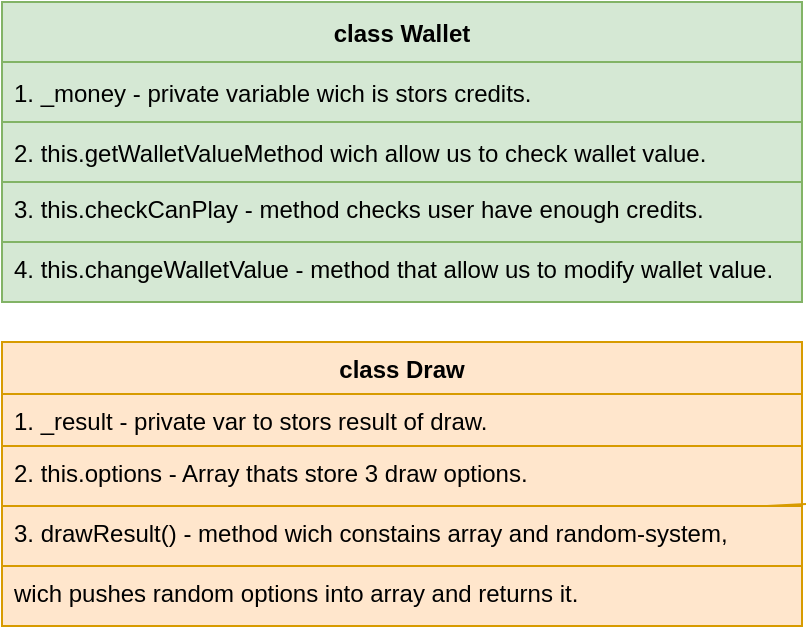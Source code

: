 <mxfile version="20.0.1" type="github">
  <diagram id="C5RBs43oDa-KdzZeNtuy" name="Page-1">
    <mxGraphModel dx="1422" dy="762" grid="1" gridSize="10" guides="1" tooltips="1" connect="1" arrows="1" fold="1" page="1" pageScale="1" pageWidth="827" pageHeight="1169" math="0" shadow="0">
      <root>
        <mxCell id="WIyWlLk6GJQsqaUBKTNV-0" />
        <mxCell id="WIyWlLk6GJQsqaUBKTNV-1" parent="WIyWlLk6GJQsqaUBKTNV-0" />
        <mxCell id="sDLXdUVLIu_r97FrDlhg-0" value="class Wallet" style="swimlane;fontStyle=1;childLayout=stackLayout;horizontal=1;startSize=30;horizontalStack=0;resizeParent=1;resizeParentMax=0;resizeLast=0;collapsible=1;marginBottom=0;fillColor=#d5e8d4;strokeColor=#82b366;" vertex="1" parent="WIyWlLk6GJQsqaUBKTNV-1">
          <mxGeometry x="50" y="50" width="400" height="150" as="geometry" />
        </mxCell>
        <mxCell id="sDLXdUVLIu_r97FrDlhg-1" value="1. _money - private variable wich is stors credits." style="text;align=left;verticalAlign=middle;spacingLeft=4;spacingRight=4;overflow=hidden;points=[[0,0.5],[1,0.5]];portConstraint=eastwest;rotatable=0;fillColor=#d5e8d4;strokeColor=#82b366;" vertex="1" parent="sDLXdUVLIu_r97FrDlhg-0">
          <mxGeometry y="30" width="400" height="30" as="geometry" />
        </mxCell>
        <mxCell id="sDLXdUVLIu_r97FrDlhg-2" value="2. this.getWalletValueMethod wich allow us to check wallet value." style="text;align=left;verticalAlign=middle;spacingLeft=4;spacingRight=4;overflow=hidden;points=[[0,0.5],[1,0.5]];portConstraint=eastwest;rotatable=0;fillColor=#d5e8d4;strokeColor=#82b366;" vertex="1" parent="sDLXdUVLIu_r97FrDlhg-0">
          <mxGeometry y="60" width="400" height="30" as="geometry" />
        </mxCell>
        <mxCell id="sDLXdUVLIu_r97FrDlhg-3" value="3. this.checkCanPlay - method checks user have enough credits." style="text;align=left;verticalAlign=top;spacingLeft=4;spacingRight=4;overflow=hidden;points=[[0,0.5],[1,0.5]];portConstraint=eastwest;rotatable=0;fillColor=#d5e8d4;strokeColor=#82b366;" vertex="1" parent="sDLXdUVLIu_r97FrDlhg-0">
          <mxGeometry y="90" width="400" height="30" as="geometry" />
        </mxCell>
        <mxCell id="sDLXdUVLIu_r97FrDlhg-8" value="4. this.changeWalletValue - method that allow us to modify wallet value." style="text;align=left;verticalAlign=top;spacingLeft=4;spacingRight=4;overflow=hidden;points=[[0,0.5],[1,0.5]];portConstraint=eastwest;rotatable=0;fillColor=#d5e8d4;strokeColor=#82b366;" vertex="1" parent="sDLXdUVLIu_r97FrDlhg-0">
          <mxGeometry y="120" width="400" height="30" as="geometry" />
        </mxCell>
        <mxCell id="sDLXdUVLIu_r97FrDlhg-11" value="class Draw&#xa;" style="swimlane;fontStyle=1;align=center;verticalAlign=top;childLayout=stackLayout;horizontal=1;startSize=26;horizontalStack=0;resizeParent=1;resizeParentMax=0;resizeLast=0;collapsible=1;marginBottom=0;rounded=0;sketch=0;fontSize=12;fillColor=#ffe6cc;strokeColor=#d79b00;" vertex="1" parent="WIyWlLk6GJQsqaUBKTNV-1">
          <mxGeometry x="50" y="220" width="400" height="142" as="geometry" />
        </mxCell>
        <mxCell id="sDLXdUVLIu_r97FrDlhg-12" value="1. _result - private var to stors result of draw." style="text;strokeColor=#d79b00;fillColor=#ffe6cc;align=left;verticalAlign=top;spacingLeft=4;spacingRight=4;overflow=hidden;rotatable=0;points=[[0,0.5],[1,0.5]];portConstraint=eastwest;rounded=0;sketch=0;" vertex="1" parent="sDLXdUVLIu_r97FrDlhg-11">
          <mxGeometry y="26" width="400" height="26" as="geometry" />
        </mxCell>
        <mxCell id="sDLXdUVLIu_r97FrDlhg-14" value="2. this.options - Array thats store 3 draw options." style="text;strokeColor=#d79b00;fillColor=#ffe6cc;align=left;verticalAlign=top;spacingLeft=4;spacingRight=4;overflow=hidden;rotatable=0;points=[[0,0.5],[1,0.5]];portConstraint=eastwest;rounded=0;sketch=0;" vertex="1" parent="sDLXdUVLIu_r97FrDlhg-11">
          <mxGeometry y="52" width="400" height="30" as="geometry" />
        </mxCell>
        <mxCell id="sDLXdUVLIu_r97FrDlhg-19" value="" style="endArrow=none;html=1;rounded=1;sketch=0;fontSize=12;curved=0;entryX=1.005;entryY=-0.033;entryDx=0;entryDy=0;entryPerimeter=0;fillColor=#ffe6cc;strokeColor=#d79b00;" edge="1" parent="sDLXdUVLIu_r97FrDlhg-11" target="sDLXdUVLIu_r97FrDlhg-18">
          <mxGeometry width="50" height="50" relative="1" as="geometry">
            <mxPoint y="90" as="sourcePoint" />
            <mxPoint x="460" y="90" as="targetPoint" />
            <Array as="points">
              <mxPoint x="230" y="90" />
            </Array>
          </mxGeometry>
        </mxCell>
        <mxCell id="sDLXdUVLIu_r97FrDlhg-18" value="3. drawResult() - method wich constains array and random-system, " style="text;strokeColor=#d79b00;fillColor=#ffe6cc;align=left;verticalAlign=top;spacingLeft=4;spacingRight=4;overflow=hidden;rotatable=0;points=[[0,0.5],[1,0.5]];portConstraint=eastwest;rounded=0;sketch=0;" vertex="1" parent="sDLXdUVLIu_r97FrDlhg-11">
          <mxGeometry y="82" width="400" height="30" as="geometry" />
        </mxCell>
        <mxCell id="sDLXdUVLIu_r97FrDlhg-20" value="wich pushes random options into array and returns it." style="text;strokeColor=#d79b00;fillColor=#ffe6cc;align=left;verticalAlign=top;spacingLeft=4;spacingRight=4;overflow=hidden;rotatable=0;points=[[0,0.5],[1,0.5]];portConstraint=eastwest;rounded=0;sketch=0;" vertex="1" parent="sDLXdUVLIu_r97FrDlhg-11">
          <mxGeometry y="112" width="400" height="30" as="geometry" />
        </mxCell>
      </root>
    </mxGraphModel>
  </diagram>
</mxfile>

